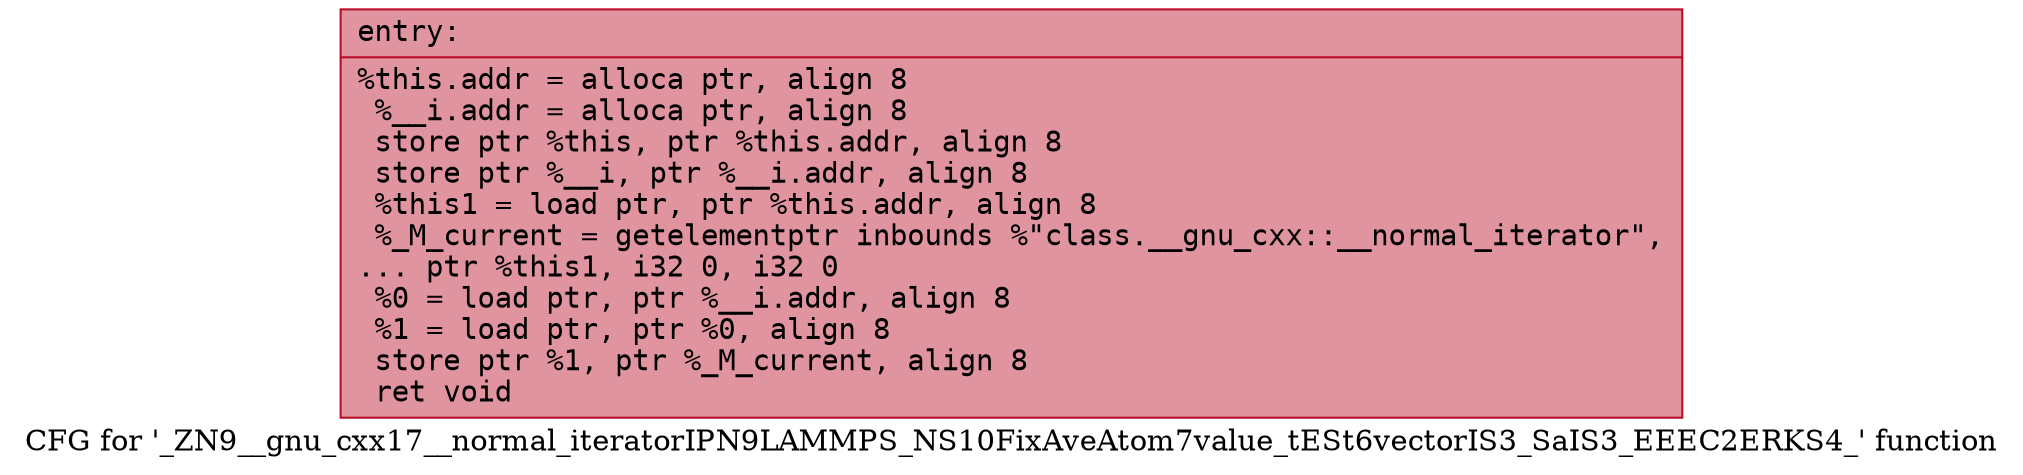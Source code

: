 digraph "CFG for '_ZN9__gnu_cxx17__normal_iteratorIPN9LAMMPS_NS10FixAveAtom7value_tESt6vectorIS3_SaIS3_EEEC2ERKS4_' function" {
	label="CFG for '_ZN9__gnu_cxx17__normal_iteratorIPN9LAMMPS_NS10FixAveAtom7value_tESt6vectorIS3_SaIS3_EEEC2ERKS4_' function";

	Node0x55d0866f5d00 [shape=record,color="#b70d28ff", style=filled, fillcolor="#b70d2870" fontname="Courier",label="{entry:\l|  %this.addr = alloca ptr, align 8\l  %__i.addr = alloca ptr, align 8\l  store ptr %this, ptr %this.addr, align 8\l  store ptr %__i, ptr %__i.addr, align 8\l  %this1 = load ptr, ptr %this.addr, align 8\l  %_M_current = getelementptr inbounds %\"class.__gnu_cxx::__normal_iterator\",\l... ptr %this1, i32 0, i32 0\l  %0 = load ptr, ptr %__i.addr, align 8\l  %1 = load ptr, ptr %0, align 8\l  store ptr %1, ptr %_M_current, align 8\l  ret void\l}"];
}
